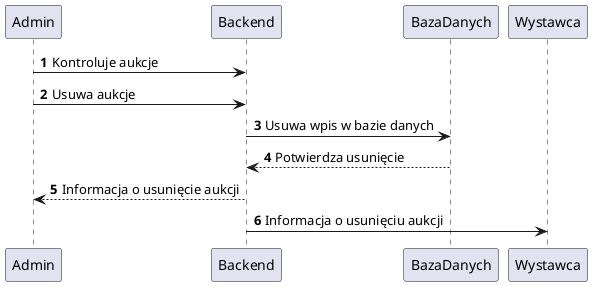 @startuml
autonumber

Admin -> Backend: Kontroluje aukcje

Admin -> Backend: Usuwa aukcje
Backend -> BazaDanych: Usuwa wpis w bazie danych
BazaDanych --> Backend: Potwierdza usunięcie
Backend --> Admin: Informacja o usunięcie aukcji
Backend -> Wystawca: Informacja o usunięciu aukcji

@enduml